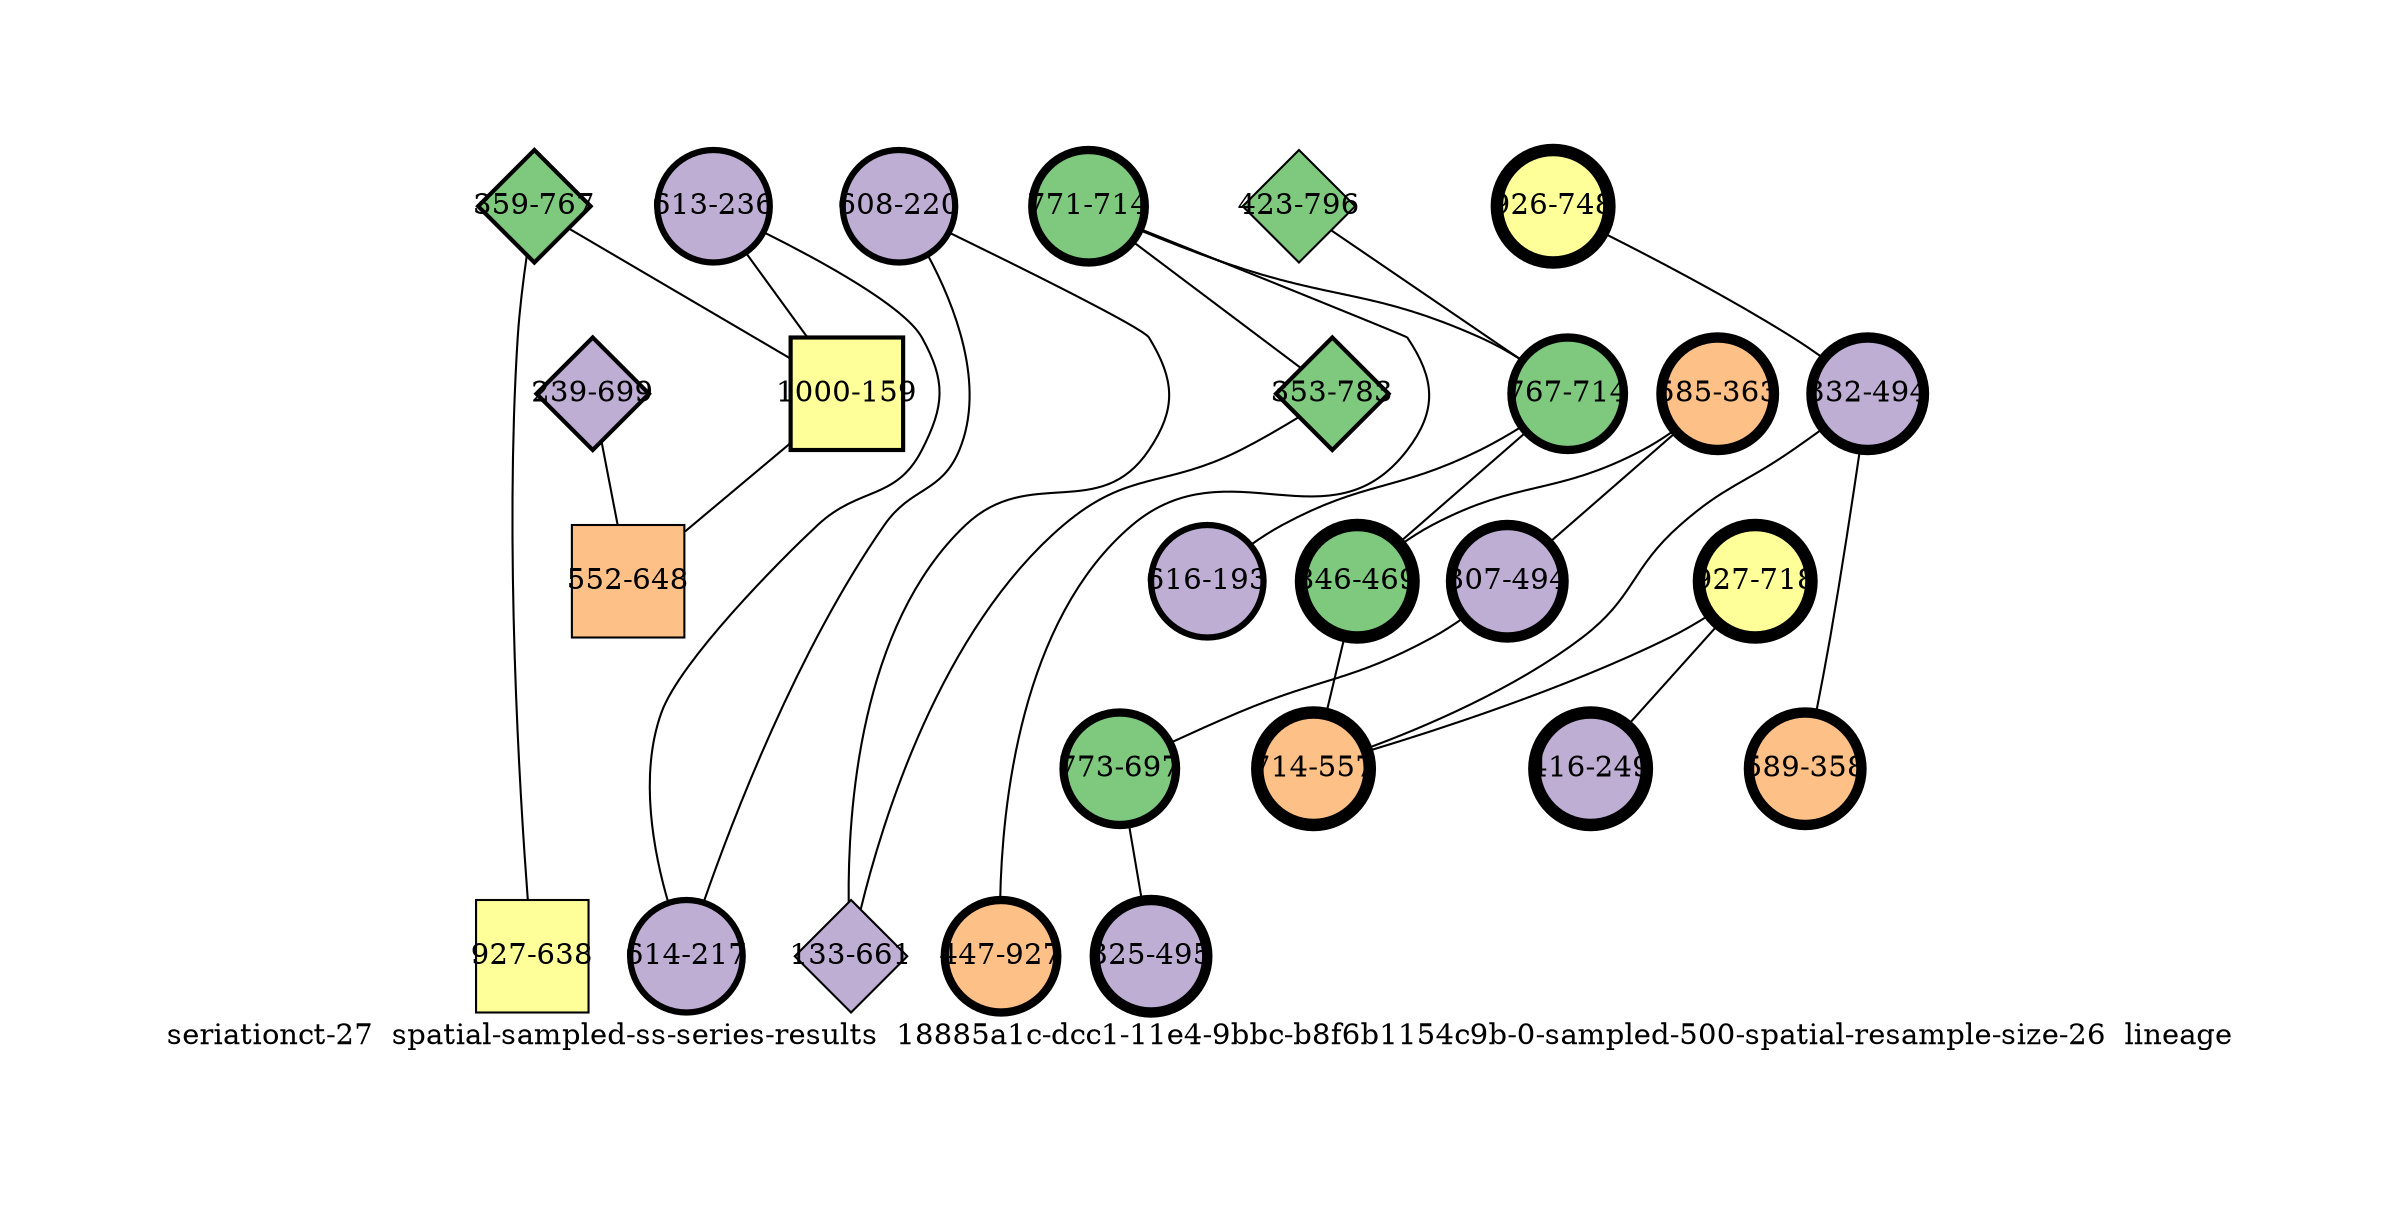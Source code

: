 strict graph "seriationct-27  spatial-sampled-ss-series-results  18885a1c-dcc1-11e4-9bbc-b8f6b1154c9b-0-sampled-500-spatial-resample-size-26  lineage" {
labelloc=b;
ratio=auto;
pad="1.0";
label="seriationct-27  spatial-sampled-ss-series-results  18885a1c-dcc1-11e4-9bbc-b8f6b1154c9b-0-sampled-500-spatial-resample-size-26  lineage";
node [width="0.75", style=filled, fixedsize=true, height="0.75", shape=circle, label=""];
0 [xCoordinate="236.0", appears_in_slice=3, yCoordinate="613.0", colorscheme=accent6, lineage_id=0, short_label="613-236", label="613-236", shape=circle, cluster_id=1, fillcolor=2, size="500.0", id=0, penwidth="3.0"];
1 [xCoordinate="363.0", appears_in_slice=5, yCoordinate="585.0", colorscheme=accent6, lineage_id=0, short_label="585-363", label="585-363", shape=circle, cluster_id=2, fillcolor=3, size="500.0", id=1, penwidth="5.0"];
2 [xCoordinate="767.0", appears_in_slice=2, yCoordinate="359.0", colorscheme=accent6, lineage_id=2, short_label="359-767", label="359-767", shape=diamond, cluster_id=0, fillcolor=1, size="500.0", id=2, penwidth="2.0"];
3 [xCoordinate="494.0", appears_in_slice=5, yCoordinate="307.0", colorscheme=accent6, lineage_id=0, short_label="307-494", label="307-494", shape=circle, cluster_id=1, fillcolor=2, size="500.0", id=3, penwidth="5.0"];
4 [xCoordinate="699.0", appears_in_slice=2, yCoordinate="239.0", colorscheme=accent6, lineage_id=2, short_label="239-699", label="239-699", shape=diamond, cluster_id=1, fillcolor=2, size="500.0", id=4, penwidth="2.0"];
5 [xCoordinate="714.0", appears_in_slice=4, yCoordinate="771.0", colorscheme=accent6, lineage_id=0, short_label="771-714", label="771-714", shape=circle, cluster_id=0, fillcolor=1, size="500.0", id=5, penwidth="4.0"];
6 [xCoordinate="220.0", appears_in_slice=3, yCoordinate="608.0", colorscheme=accent6, lineage_id=0, short_label="608-220", label="608-220", shape=circle, cluster_id=1, fillcolor=2, size="500.0", id=6, penwidth="3.0"];
7 [xCoordinate="796.0", appears_in_slice=1, yCoordinate="423.0", colorscheme=accent6, lineage_id=2, short_label="423-796", label="423-796", shape=diamond, cluster_id=0, fillcolor=1, size="500.0", id=7, penwidth="1.0"];
8 [xCoordinate="748.0", appears_in_slice=6, yCoordinate="926.0", colorscheme=accent6, lineage_id=0, short_label="926-748", label="926-748", shape=circle, cluster_id=3, fillcolor=4, size="500.0", id=8, penwidth="6.0"];
9 [xCoordinate="159.0", appears_in_slice=2, yCoordinate="1000.0", colorscheme=accent6, lineage_id=1, short_label="1000-159", label="1000-159", shape=square, cluster_id=3, fillcolor=4, size="500.0", id=9, penwidth="2.0"];
10 [xCoordinate="714.0", appears_in_slice=4, yCoordinate="767.0", colorscheme=accent6, lineage_id=0, short_label="767-714", label="767-714", shape=circle, cluster_id=0, fillcolor=1, size="500.0", id=10, penwidth="4.0"];
11 [xCoordinate="494.0", appears_in_slice=5, yCoordinate="332.0", colorscheme=accent6, lineage_id=0, short_label="332-494", label="332-494", shape=circle, cluster_id=1, fillcolor=2, size="500.0", id=11, penwidth="5.0"];
12 [xCoordinate="648.0", appears_in_slice=1, yCoordinate="552.0", colorscheme=accent6, lineage_id=1, short_label="552-648", label="552-648", shape=square, cluster_id=2, fillcolor=3, size="500.0", id=12, penwidth="1.0"];
13 [xCoordinate="927.0", appears_in_slice=4, yCoordinate="447.0", colorscheme=accent6, lineage_id=0, short_label="447-927", label="447-927", shape=circle, cluster_id=2, fillcolor=3, size="500.0", id=13, penwidth="4.0"];
14 [xCoordinate="217.0", appears_in_slice=3, yCoordinate="614.0", colorscheme=accent6, lineage_id=0, short_label="614-217", label="614-217", shape=circle, cluster_id=1, fillcolor=2, size="500.0", id=14, penwidth="3.0"];
15 [xCoordinate="697.0", appears_in_slice=4, yCoordinate="773.0", colorscheme=accent6, lineage_id=0, short_label="773-697", label="773-697", shape=circle, cluster_id=0, fillcolor=1, size="500.0", id=15, penwidth="4.0"];
16 [xCoordinate="193.0", appears_in_slice=3, yCoordinate="616.0", colorscheme=accent6, lineage_id=0, short_label="616-193", label="616-193", shape=circle, cluster_id=1, fillcolor=2, size="500.0", id=16, penwidth="3.0"];
17 [xCoordinate="783.0", appears_in_slice=2, yCoordinate="353.0", colorscheme=accent6, lineage_id=2, short_label="353-783", label="353-783", shape=diamond, cluster_id=0, fillcolor=1, size="500.0", id=17, penwidth="2.0"];
18 [xCoordinate="469.0", appears_in_slice=6, yCoordinate="846.0", colorscheme=accent6, lineage_id=0, short_label="846-469", label="846-469", shape=circle, cluster_id=0, fillcolor=1, size="500.0", id=18, penwidth="6.0"];
19 [xCoordinate="718.0", appears_in_slice=6, yCoordinate="927.0", colorscheme=accent6, lineage_id=0, short_label="927-718", label="927-718", shape=circle, cluster_id=3, fillcolor=4, size="500.0", id=19, penwidth="6.0"];
20 [xCoordinate="249.0", appears_in_slice=6, yCoordinate="416.0", colorscheme=accent6, lineage_id=0, short_label="416-249", label="416-249", shape=circle, cluster_id=1, fillcolor=2, size="500.0", id=20, penwidth="6.0"];
21 [xCoordinate="358.0", appears_in_slice=5, yCoordinate="589.0", colorscheme=accent6, lineage_id=0, short_label="589-358", label="589-358", shape=circle, cluster_id=2, fillcolor=3, size="500.0", id=21, penwidth="5.0"];
22 [xCoordinate="638.0", appears_in_slice=1, yCoordinate="927.0", colorscheme=accent6, lineage_id=1, short_label="927-638", label="927-638", shape=square, cluster_id=3, fillcolor=4, size="500.0", id=22, penwidth="1.0"];
23 [xCoordinate="661.0", appears_in_slice=1, yCoordinate="133.0", colorscheme=accent6, lineage_id=2, short_label="133-661", label="133-661", shape=diamond, cluster_id=1, fillcolor=2, size="500.0", id=23, penwidth="1.0"];
24 [xCoordinate="495.0", appears_in_slice=5, yCoordinate="325.0", colorscheme=accent6, lineage_id=0, short_label="325-495", label="325-495", shape=circle, cluster_id=1, fillcolor=2, size="500.0", id=24, penwidth="5.0"];
25 [xCoordinate="557.0", appears_in_slice=6, yCoordinate="714.0", colorscheme=accent6, lineage_id=0, short_label="714-557", label="714-557", shape=circle, cluster_id=2, fillcolor=3, size="500.0", id=25, penwidth="6.0"];
0 -- 9  [inverseweight="3.83054613538", weight="0.261059380218"];
0 -- 14  [inverseweight="2.27531432794", weight="0.439499715586"];
1 -- 18  [inverseweight="2.88790673977", weight="0.346271569725"];
1 -- 3  [inverseweight="19.090088708", weight="0.0523832034148"];
2 -- 9  [inverseweight="14.4097604426", weight="0.0693974062916"];
2 -- 22  [inverseweight="1.35538688765", weight="0.737796719971"];
3 -- 15  [inverseweight="4.72962608676", weight="0.211433204582"];
4 -- 12  [inverseweight="5.08302299601", weight="0.196733322038"];
5 -- 17  [inverseweight="2.32144189607", weight="0.430766758235"];
5 -- 10  [inverseweight="12.6755031641", weight="0.0788923316933"];
5 -- 13  [inverseweight="2.1469710001", weight="0.465772476645"];
6 -- 14  [inverseweight="3.96201986448", weight="0.252396513447"];
6 -- 23  [inverseweight="3.76953439626", weight="0.265284752672"];
7 -- 10  [inverseweight="1.22285579546", weight="0.817757910387"];
8 -- 11  [inverseweight="2.28546504369", weight="0.437547711684"];
9 -- 12  [inverseweight="3.81446071953", weight="0.262160256332"];
10 -- 16  [inverseweight="1.68086456863", weight="0.594931928879"];
10 -- 18  [inverseweight="1.82362767576", weight="0.548357547591"];
11 -- 25  [inverseweight="1.75593234189", weight="0.56949802458"];
11 -- 21  [inverseweight="15.9071190744", weight="0.062864934582"];
15 -- 24  [inverseweight="8.37061912728", weight="0.119465476185"];
17 -- 23  [inverseweight="3.85804306724", weight="0.259198765429"];
18 -- 25  [inverseweight="1.75977809612", weight="0.568253464574"];
19 -- 25  [inverseweight="15.5945715388", weight="0.0641248781675"];
19 -- 20  [inverseweight="1.96911445836", weight="0.507842495268"];
}
